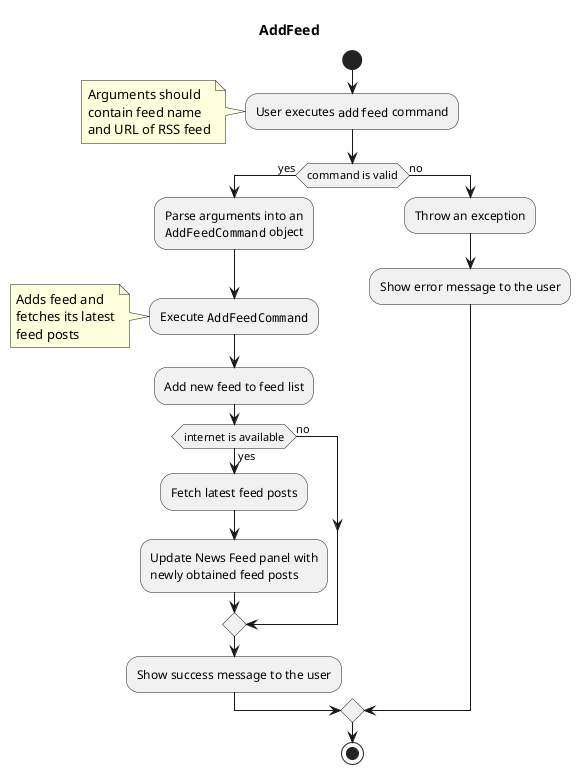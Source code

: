 @startuml
title AddFeed

start

:User executes ""addfeed"" command;
note left
  Arguments should
  contain feed name
  and URL of RSS feed
end note

if (command is valid) then (yes)
    :Parse arguments into an
    ""AddFeedCommand"" object;

    :Execute ""AddFeedCommand"";
    note left
        Adds feed and
        fetches its latest
        feed posts
    end note

    :Add new feed to feed list;

    if (internet is available) then (yes)
        :Fetch latest feed posts;

        :Update News Feed panel with
        newly obtained feed posts;
    else (no)
    endif

    :Show success message to the user;
else (no)
    :Throw an exception;

    :Show error message to the user;
endif

stop

@enduml
